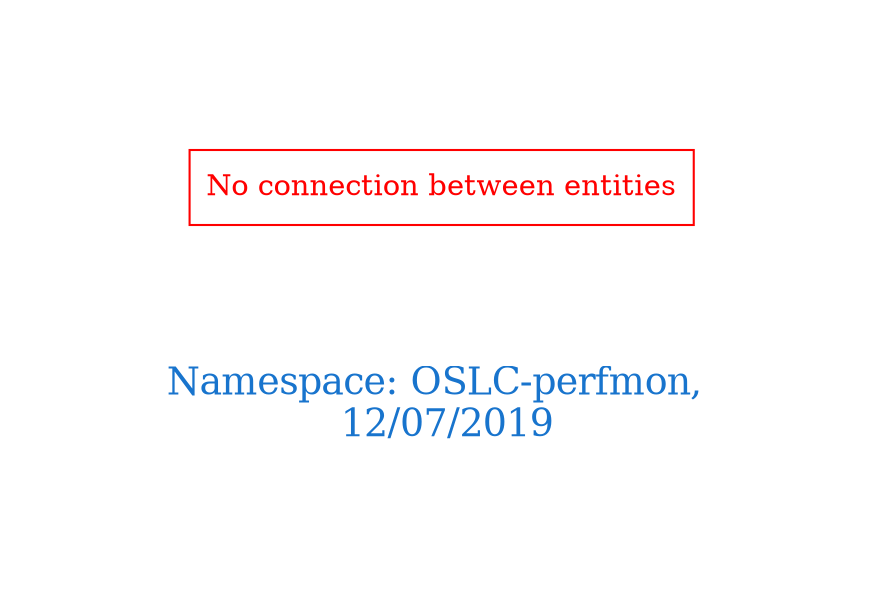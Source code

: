 digraph OGIT_ontology {
 graph [ rankdir= LR,pad=1 
fontsize = 18,
fontcolor= dodgerblue3,label = "\n\n\nNamespace: OSLC-perfmon, \n 12/07/2019"];
node[shape=polygon];
edge [  color="gray81"];

"No connection between entities" [fontcolor = "red",color="red", shape="polygon"]
}
